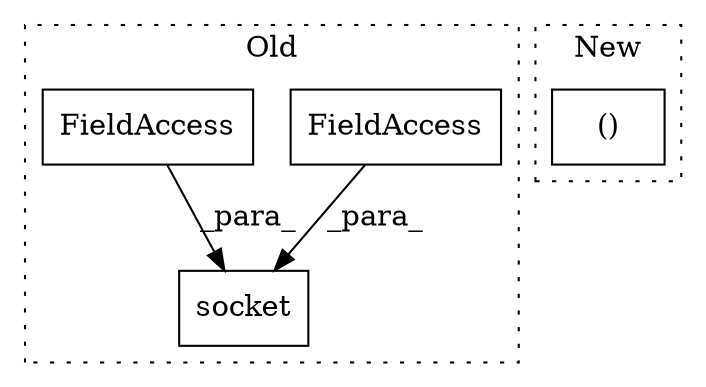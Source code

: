 digraph G {
subgraph cluster0 {
1 [label="socket" a="32" s="6691,6731" l="7,1" shape="box"];
3 [label="FieldAccess" a="22" s="6713" l="18" shape="box"];
4 [label="FieldAccess" a="22" s="6698" l="14" shape="box"];
label = "Old";
style="dotted";
}
subgraph cluster1 {
2 [label="()" a="106" s="7940" l="28" shape="box"];
label = "New";
style="dotted";
}
3 -> 1 [label="_para_"];
4 -> 1 [label="_para_"];
}